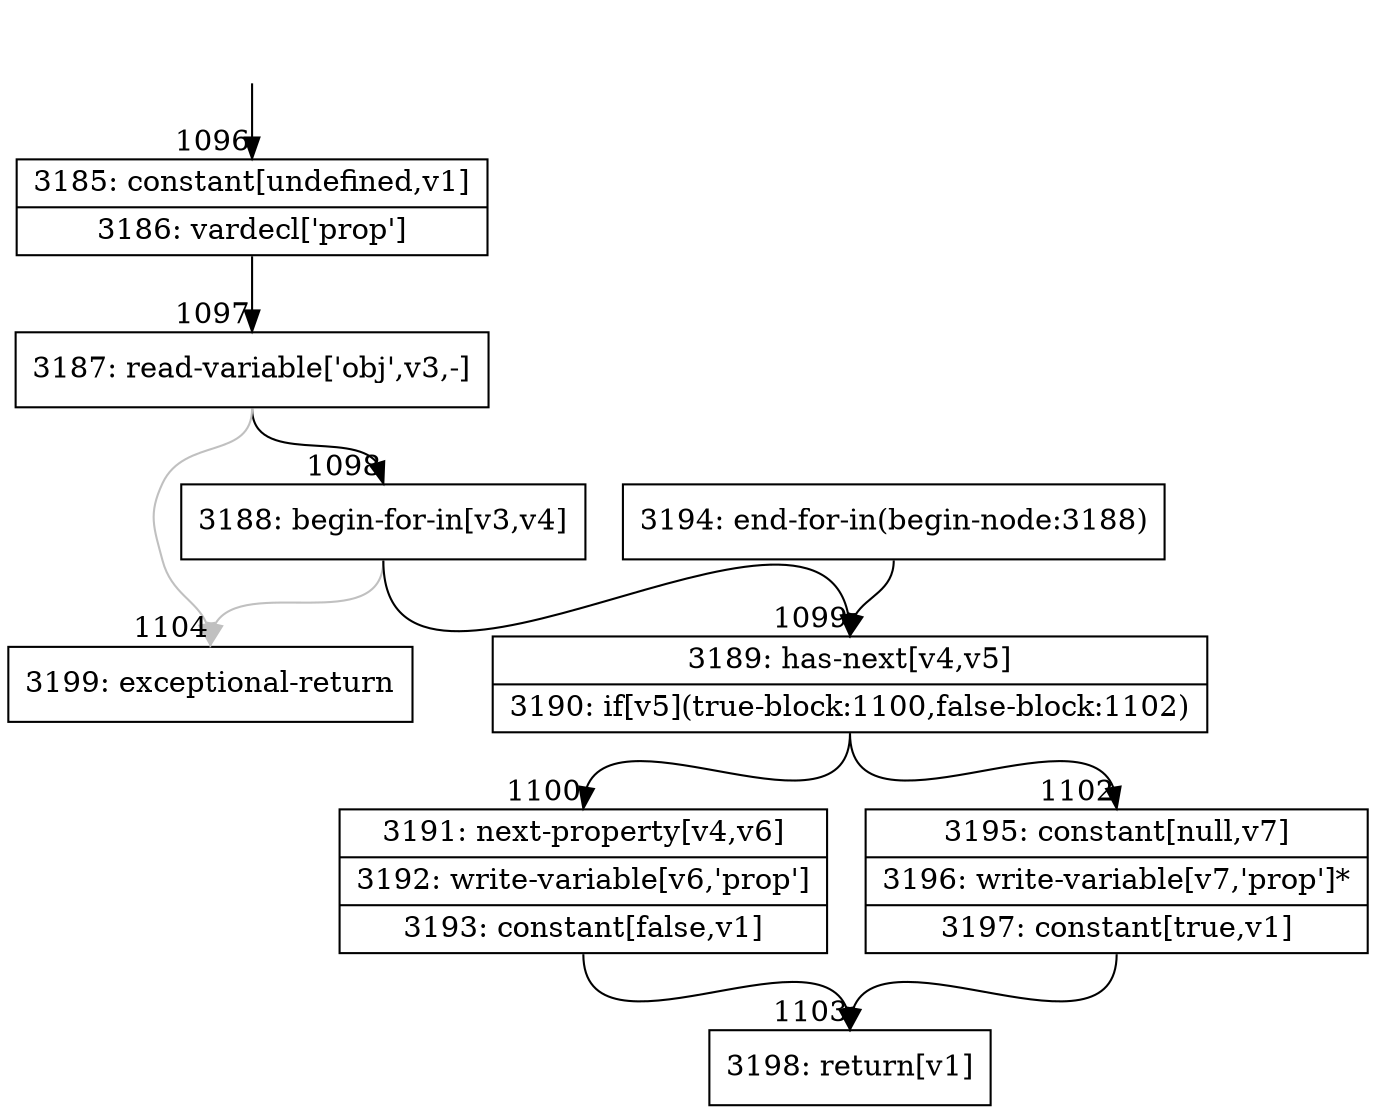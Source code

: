 digraph {
rankdir="TD"
BB_entry103[shape=none,label=""];
BB_entry103 -> BB1096 [tailport=s, headport=n, headlabel="    1096"]
BB1096 [shape=record label="{3185: constant[undefined,v1]|3186: vardecl['prop']}" ] 
BB1096 -> BB1097 [tailport=s, headport=n, headlabel="      1097"]
BB1097 [shape=record label="{3187: read-variable['obj',v3,-]}" ] 
BB1097 -> BB1098 [tailport=s, headport=n, headlabel="      1098"]
BB1097 -> BB1104 [tailport=s, headport=n, color=gray, headlabel="      1104"]
BB1098 [shape=record label="{3188: begin-for-in[v3,v4]}" ] 
BB1098 -> BB1099 [tailport=s, headport=n, headlabel="      1099"]
BB1098 -> BB1104 [tailport=s, headport=n, color=gray]
BB1099 [shape=record label="{3189: has-next[v4,v5]|3190: if[v5](true-block:1100,false-block:1102)}" ] 
BB1099 -> BB1100 [tailport=s, headport=n, headlabel="      1100"]
BB1099 -> BB1102 [tailport=s, headport=n, headlabel="      1102"]
BB1100 [shape=record label="{3191: next-property[v4,v6]|3192: write-variable[v6,'prop']|3193: constant[false,v1]}" ] 
BB1100 -> BB1103 [tailport=s, headport=n, headlabel="      1103"]
BB1101 [shape=record label="{3194: end-for-in(begin-node:3188)}" ] 
BB1101 -> BB1099 [tailport=s, headport=n]
BB1102 [shape=record label="{3195: constant[null,v7]|3196: write-variable[v7,'prop']*|3197: constant[true,v1]}" ] 
BB1102 -> BB1103 [tailport=s, headport=n]
BB1103 [shape=record label="{3198: return[v1]}" ] 
BB1104 [shape=record label="{3199: exceptional-return}" ] 
//#$~ 1532
}
